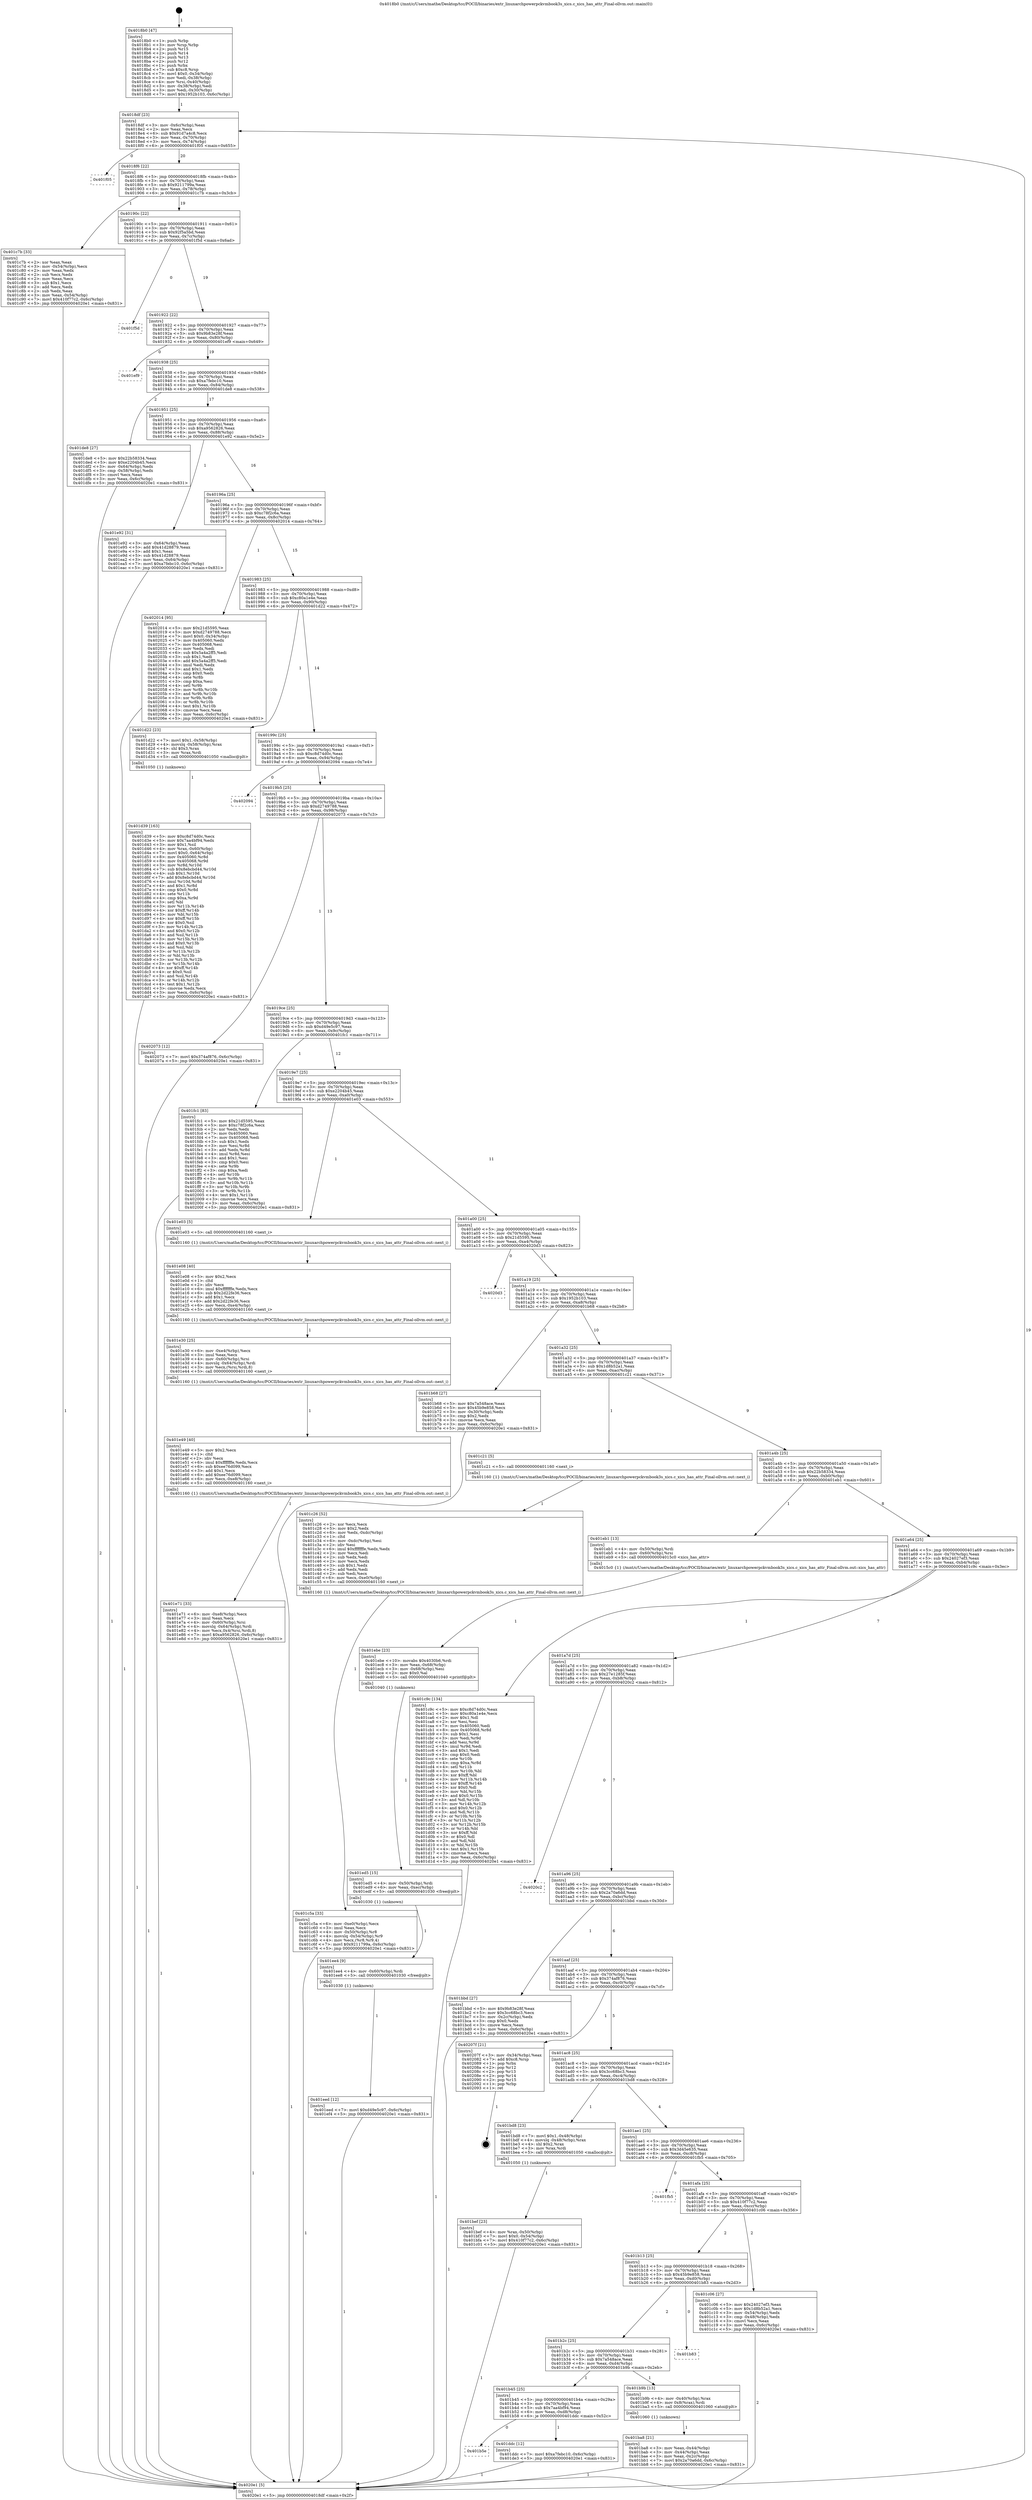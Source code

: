 digraph "0x4018b0" {
  label = "0x4018b0 (/mnt/c/Users/mathe/Desktop/tcc/POCII/binaries/extr_linuxarchpowerpckvmbook3s_xics.c_xics_has_attr_Final-ollvm.out::main(0))"
  labelloc = "t"
  node[shape=record]

  Entry [label="",width=0.3,height=0.3,shape=circle,fillcolor=black,style=filled]
  "0x4018df" [label="{
     0x4018df [23]\l
     | [instrs]\l
     &nbsp;&nbsp;0x4018df \<+3\>: mov -0x6c(%rbp),%eax\l
     &nbsp;&nbsp;0x4018e2 \<+2\>: mov %eax,%ecx\l
     &nbsp;&nbsp;0x4018e4 \<+6\>: sub $0x91d7a4c8,%ecx\l
     &nbsp;&nbsp;0x4018ea \<+3\>: mov %eax,-0x70(%rbp)\l
     &nbsp;&nbsp;0x4018ed \<+3\>: mov %ecx,-0x74(%rbp)\l
     &nbsp;&nbsp;0x4018f0 \<+6\>: je 0000000000401f05 \<main+0x655\>\l
  }"]
  "0x401f05" [label="{
     0x401f05\l
  }", style=dashed]
  "0x4018f6" [label="{
     0x4018f6 [22]\l
     | [instrs]\l
     &nbsp;&nbsp;0x4018f6 \<+5\>: jmp 00000000004018fb \<main+0x4b\>\l
     &nbsp;&nbsp;0x4018fb \<+3\>: mov -0x70(%rbp),%eax\l
     &nbsp;&nbsp;0x4018fe \<+5\>: sub $0x9211799a,%eax\l
     &nbsp;&nbsp;0x401903 \<+3\>: mov %eax,-0x78(%rbp)\l
     &nbsp;&nbsp;0x401906 \<+6\>: je 0000000000401c7b \<main+0x3cb\>\l
  }"]
  Exit [label="",width=0.3,height=0.3,shape=circle,fillcolor=black,style=filled,peripheries=2]
  "0x401c7b" [label="{
     0x401c7b [33]\l
     | [instrs]\l
     &nbsp;&nbsp;0x401c7b \<+2\>: xor %eax,%eax\l
     &nbsp;&nbsp;0x401c7d \<+3\>: mov -0x54(%rbp),%ecx\l
     &nbsp;&nbsp;0x401c80 \<+2\>: mov %eax,%edx\l
     &nbsp;&nbsp;0x401c82 \<+2\>: sub %ecx,%edx\l
     &nbsp;&nbsp;0x401c84 \<+2\>: mov %eax,%ecx\l
     &nbsp;&nbsp;0x401c86 \<+3\>: sub $0x1,%ecx\l
     &nbsp;&nbsp;0x401c89 \<+2\>: add %ecx,%edx\l
     &nbsp;&nbsp;0x401c8b \<+2\>: sub %edx,%eax\l
     &nbsp;&nbsp;0x401c8d \<+3\>: mov %eax,-0x54(%rbp)\l
     &nbsp;&nbsp;0x401c90 \<+7\>: movl $0x410f77c2,-0x6c(%rbp)\l
     &nbsp;&nbsp;0x401c97 \<+5\>: jmp 00000000004020e1 \<main+0x831\>\l
  }"]
  "0x40190c" [label="{
     0x40190c [22]\l
     | [instrs]\l
     &nbsp;&nbsp;0x40190c \<+5\>: jmp 0000000000401911 \<main+0x61\>\l
     &nbsp;&nbsp;0x401911 \<+3\>: mov -0x70(%rbp),%eax\l
     &nbsp;&nbsp;0x401914 \<+5\>: sub $0x92f5a5bd,%eax\l
     &nbsp;&nbsp;0x401919 \<+3\>: mov %eax,-0x7c(%rbp)\l
     &nbsp;&nbsp;0x40191c \<+6\>: je 0000000000401f5d \<main+0x6ad\>\l
  }"]
  "0x401eed" [label="{
     0x401eed [12]\l
     | [instrs]\l
     &nbsp;&nbsp;0x401eed \<+7\>: movl $0xd49e5c97,-0x6c(%rbp)\l
     &nbsp;&nbsp;0x401ef4 \<+5\>: jmp 00000000004020e1 \<main+0x831\>\l
  }"]
  "0x401f5d" [label="{
     0x401f5d\l
  }", style=dashed]
  "0x401922" [label="{
     0x401922 [22]\l
     | [instrs]\l
     &nbsp;&nbsp;0x401922 \<+5\>: jmp 0000000000401927 \<main+0x77\>\l
     &nbsp;&nbsp;0x401927 \<+3\>: mov -0x70(%rbp),%eax\l
     &nbsp;&nbsp;0x40192a \<+5\>: sub $0x9b83e28f,%eax\l
     &nbsp;&nbsp;0x40192f \<+3\>: mov %eax,-0x80(%rbp)\l
     &nbsp;&nbsp;0x401932 \<+6\>: je 0000000000401ef9 \<main+0x649\>\l
  }"]
  "0x401ee4" [label="{
     0x401ee4 [9]\l
     | [instrs]\l
     &nbsp;&nbsp;0x401ee4 \<+4\>: mov -0x60(%rbp),%rdi\l
     &nbsp;&nbsp;0x401ee8 \<+5\>: call 0000000000401030 \<free@plt\>\l
     | [calls]\l
     &nbsp;&nbsp;0x401030 \{1\} (unknown)\l
  }"]
  "0x401ef9" [label="{
     0x401ef9\l
  }", style=dashed]
  "0x401938" [label="{
     0x401938 [25]\l
     | [instrs]\l
     &nbsp;&nbsp;0x401938 \<+5\>: jmp 000000000040193d \<main+0x8d\>\l
     &nbsp;&nbsp;0x40193d \<+3\>: mov -0x70(%rbp),%eax\l
     &nbsp;&nbsp;0x401940 \<+5\>: sub $0xa7febc10,%eax\l
     &nbsp;&nbsp;0x401945 \<+6\>: mov %eax,-0x84(%rbp)\l
     &nbsp;&nbsp;0x40194b \<+6\>: je 0000000000401de8 \<main+0x538\>\l
  }"]
  "0x401ed5" [label="{
     0x401ed5 [15]\l
     | [instrs]\l
     &nbsp;&nbsp;0x401ed5 \<+4\>: mov -0x50(%rbp),%rdi\l
     &nbsp;&nbsp;0x401ed9 \<+6\>: mov %eax,-0xec(%rbp)\l
     &nbsp;&nbsp;0x401edf \<+5\>: call 0000000000401030 \<free@plt\>\l
     | [calls]\l
     &nbsp;&nbsp;0x401030 \{1\} (unknown)\l
  }"]
  "0x401de8" [label="{
     0x401de8 [27]\l
     | [instrs]\l
     &nbsp;&nbsp;0x401de8 \<+5\>: mov $0x22b58334,%eax\l
     &nbsp;&nbsp;0x401ded \<+5\>: mov $0xe2204b45,%ecx\l
     &nbsp;&nbsp;0x401df2 \<+3\>: mov -0x64(%rbp),%edx\l
     &nbsp;&nbsp;0x401df5 \<+3\>: cmp -0x58(%rbp),%edx\l
     &nbsp;&nbsp;0x401df8 \<+3\>: cmovl %ecx,%eax\l
     &nbsp;&nbsp;0x401dfb \<+3\>: mov %eax,-0x6c(%rbp)\l
     &nbsp;&nbsp;0x401dfe \<+5\>: jmp 00000000004020e1 \<main+0x831\>\l
  }"]
  "0x401951" [label="{
     0x401951 [25]\l
     | [instrs]\l
     &nbsp;&nbsp;0x401951 \<+5\>: jmp 0000000000401956 \<main+0xa6\>\l
     &nbsp;&nbsp;0x401956 \<+3\>: mov -0x70(%rbp),%eax\l
     &nbsp;&nbsp;0x401959 \<+5\>: sub $0xa9562826,%eax\l
     &nbsp;&nbsp;0x40195e \<+6\>: mov %eax,-0x88(%rbp)\l
     &nbsp;&nbsp;0x401964 \<+6\>: je 0000000000401e92 \<main+0x5e2\>\l
  }"]
  "0x401ebe" [label="{
     0x401ebe [23]\l
     | [instrs]\l
     &nbsp;&nbsp;0x401ebe \<+10\>: movabs $0x4030b6,%rdi\l
     &nbsp;&nbsp;0x401ec8 \<+3\>: mov %eax,-0x68(%rbp)\l
     &nbsp;&nbsp;0x401ecb \<+3\>: mov -0x68(%rbp),%esi\l
     &nbsp;&nbsp;0x401ece \<+2\>: mov $0x0,%al\l
     &nbsp;&nbsp;0x401ed0 \<+5\>: call 0000000000401040 \<printf@plt\>\l
     | [calls]\l
     &nbsp;&nbsp;0x401040 \{1\} (unknown)\l
  }"]
  "0x401e92" [label="{
     0x401e92 [31]\l
     | [instrs]\l
     &nbsp;&nbsp;0x401e92 \<+3\>: mov -0x64(%rbp),%eax\l
     &nbsp;&nbsp;0x401e95 \<+5\>: add $0x41d28879,%eax\l
     &nbsp;&nbsp;0x401e9a \<+3\>: add $0x1,%eax\l
     &nbsp;&nbsp;0x401e9d \<+5\>: sub $0x41d28879,%eax\l
     &nbsp;&nbsp;0x401ea2 \<+3\>: mov %eax,-0x64(%rbp)\l
     &nbsp;&nbsp;0x401ea5 \<+7\>: movl $0xa7febc10,-0x6c(%rbp)\l
     &nbsp;&nbsp;0x401eac \<+5\>: jmp 00000000004020e1 \<main+0x831\>\l
  }"]
  "0x40196a" [label="{
     0x40196a [25]\l
     | [instrs]\l
     &nbsp;&nbsp;0x40196a \<+5\>: jmp 000000000040196f \<main+0xbf\>\l
     &nbsp;&nbsp;0x40196f \<+3\>: mov -0x70(%rbp),%eax\l
     &nbsp;&nbsp;0x401972 \<+5\>: sub $0xc78f2c6a,%eax\l
     &nbsp;&nbsp;0x401977 \<+6\>: mov %eax,-0x8c(%rbp)\l
     &nbsp;&nbsp;0x40197d \<+6\>: je 0000000000402014 \<main+0x764\>\l
  }"]
  "0x401e71" [label="{
     0x401e71 [33]\l
     | [instrs]\l
     &nbsp;&nbsp;0x401e71 \<+6\>: mov -0xe8(%rbp),%ecx\l
     &nbsp;&nbsp;0x401e77 \<+3\>: imul %eax,%ecx\l
     &nbsp;&nbsp;0x401e7a \<+4\>: mov -0x60(%rbp),%rsi\l
     &nbsp;&nbsp;0x401e7e \<+4\>: movslq -0x64(%rbp),%rdi\l
     &nbsp;&nbsp;0x401e82 \<+4\>: mov %ecx,0x4(%rsi,%rdi,8)\l
     &nbsp;&nbsp;0x401e86 \<+7\>: movl $0xa9562826,-0x6c(%rbp)\l
     &nbsp;&nbsp;0x401e8d \<+5\>: jmp 00000000004020e1 \<main+0x831\>\l
  }"]
  "0x402014" [label="{
     0x402014 [95]\l
     | [instrs]\l
     &nbsp;&nbsp;0x402014 \<+5\>: mov $0x21d5595,%eax\l
     &nbsp;&nbsp;0x402019 \<+5\>: mov $0xd2749788,%ecx\l
     &nbsp;&nbsp;0x40201e \<+7\>: movl $0x0,-0x34(%rbp)\l
     &nbsp;&nbsp;0x402025 \<+7\>: mov 0x405060,%edx\l
     &nbsp;&nbsp;0x40202c \<+7\>: mov 0x405068,%esi\l
     &nbsp;&nbsp;0x402033 \<+2\>: mov %edx,%edi\l
     &nbsp;&nbsp;0x402035 \<+6\>: sub $0x5a4a2ff5,%edi\l
     &nbsp;&nbsp;0x40203b \<+3\>: sub $0x1,%edi\l
     &nbsp;&nbsp;0x40203e \<+6\>: add $0x5a4a2ff5,%edi\l
     &nbsp;&nbsp;0x402044 \<+3\>: imul %edi,%edx\l
     &nbsp;&nbsp;0x402047 \<+3\>: and $0x1,%edx\l
     &nbsp;&nbsp;0x40204a \<+3\>: cmp $0x0,%edx\l
     &nbsp;&nbsp;0x40204d \<+4\>: sete %r8b\l
     &nbsp;&nbsp;0x402051 \<+3\>: cmp $0xa,%esi\l
     &nbsp;&nbsp;0x402054 \<+4\>: setl %r9b\l
     &nbsp;&nbsp;0x402058 \<+3\>: mov %r8b,%r10b\l
     &nbsp;&nbsp;0x40205b \<+3\>: and %r9b,%r10b\l
     &nbsp;&nbsp;0x40205e \<+3\>: xor %r9b,%r8b\l
     &nbsp;&nbsp;0x402061 \<+3\>: or %r8b,%r10b\l
     &nbsp;&nbsp;0x402064 \<+4\>: test $0x1,%r10b\l
     &nbsp;&nbsp;0x402068 \<+3\>: cmovne %ecx,%eax\l
     &nbsp;&nbsp;0x40206b \<+3\>: mov %eax,-0x6c(%rbp)\l
     &nbsp;&nbsp;0x40206e \<+5\>: jmp 00000000004020e1 \<main+0x831\>\l
  }"]
  "0x401983" [label="{
     0x401983 [25]\l
     | [instrs]\l
     &nbsp;&nbsp;0x401983 \<+5\>: jmp 0000000000401988 \<main+0xd8\>\l
     &nbsp;&nbsp;0x401988 \<+3\>: mov -0x70(%rbp),%eax\l
     &nbsp;&nbsp;0x40198b \<+5\>: sub $0xc80a1e4e,%eax\l
     &nbsp;&nbsp;0x401990 \<+6\>: mov %eax,-0x90(%rbp)\l
     &nbsp;&nbsp;0x401996 \<+6\>: je 0000000000401d22 \<main+0x472\>\l
  }"]
  "0x401e49" [label="{
     0x401e49 [40]\l
     | [instrs]\l
     &nbsp;&nbsp;0x401e49 \<+5\>: mov $0x2,%ecx\l
     &nbsp;&nbsp;0x401e4e \<+1\>: cltd\l
     &nbsp;&nbsp;0x401e4f \<+2\>: idiv %ecx\l
     &nbsp;&nbsp;0x401e51 \<+6\>: imul $0xfffffffe,%edx,%ecx\l
     &nbsp;&nbsp;0x401e57 \<+6\>: sub $0xee76d099,%ecx\l
     &nbsp;&nbsp;0x401e5d \<+3\>: add $0x1,%ecx\l
     &nbsp;&nbsp;0x401e60 \<+6\>: add $0xee76d099,%ecx\l
     &nbsp;&nbsp;0x401e66 \<+6\>: mov %ecx,-0xe8(%rbp)\l
     &nbsp;&nbsp;0x401e6c \<+5\>: call 0000000000401160 \<next_i\>\l
     | [calls]\l
     &nbsp;&nbsp;0x401160 \{1\} (/mnt/c/Users/mathe/Desktop/tcc/POCII/binaries/extr_linuxarchpowerpckvmbook3s_xics.c_xics_has_attr_Final-ollvm.out::next_i)\l
  }"]
  "0x401d22" [label="{
     0x401d22 [23]\l
     | [instrs]\l
     &nbsp;&nbsp;0x401d22 \<+7\>: movl $0x1,-0x58(%rbp)\l
     &nbsp;&nbsp;0x401d29 \<+4\>: movslq -0x58(%rbp),%rax\l
     &nbsp;&nbsp;0x401d2d \<+4\>: shl $0x3,%rax\l
     &nbsp;&nbsp;0x401d31 \<+3\>: mov %rax,%rdi\l
     &nbsp;&nbsp;0x401d34 \<+5\>: call 0000000000401050 \<malloc@plt\>\l
     | [calls]\l
     &nbsp;&nbsp;0x401050 \{1\} (unknown)\l
  }"]
  "0x40199c" [label="{
     0x40199c [25]\l
     | [instrs]\l
     &nbsp;&nbsp;0x40199c \<+5\>: jmp 00000000004019a1 \<main+0xf1\>\l
     &nbsp;&nbsp;0x4019a1 \<+3\>: mov -0x70(%rbp),%eax\l
     &nbsp;&nbsp;0x4019a4 \<+5\>: sub $0xc8d74d0c,%eax\l
     &nbsp;&nbsp;0x4019a9 \<+6\>: mov %eax,-0x94(%rbp)\l
     &nbsp;&nbsp;0x4019af \<+6\>: je 0000000000402094 \<main+0x7e4\>\l
  }"]
  "0x401e30" [label="{
     0x401e30 [25]\l
     | [instrs]\l
     &nbsp;&nbsp;0x401e30 \<+6\>: mov -0xe4(%rbp),%ecx\l
     &nbsp;&nbsp;0x401e36 \<+3\>: imul %eax,%ecx\l
     &nbsp;&nbsp;0x401e39 \<+4\>: mov -0x60(%rbp),%rsi\l
     &nbsp;&nbsp;0x401e3d \<+4\>: movslq -0x64(%rbp),%rdi\l
     &nbsp;&nbsp;0x401e41 \<+3\>: mov %ecx,(%rsi,%rdi,8)\l
     &nbsp;&nbsp;0x401e44 \<+5\>: call 0000000000401160 \<next_i\>\l
     | [calls]\l
     &nbsp;&nbsp;0x401160 \{1\} (/mnt/c/Users/mathe/Desktop/tcc/POCII/binaries/extr_linuxarchpowerpckvmbook3s_xics.c_xics_has_attr_Final-ollvm.out::next_i)\l
  }"]
  "0x402094" [label="{
     0x402094\l
  }", style=dashed]
  "0x4019b5" [label="{
     0x4019b5 [25]\l
     | [instrs]\l
     &nbsp;&nbsp;0x4019b5 \<+5\>: jmp 00000000004019ba \<main+0x10a\>\l
     &nbsp;&nbsp;0x4019ba \<+3\>: mov -0x70(%rbp),%eax\l
     &nbsp;&nbsp;0x4019bd \<+5\>: sub $0xd2749788,%eax\l
     &nbsp;&nbsp;0x4019c2 \<+6\>: mov %eax,-0x98(%rbp)\l
     &nbsp;&nbsp;0x4019c8 \<+6\>: je 0000000000402073 \<main+0x7c3\>\l
  }"]
  "0x401e08" [label="{
     0x401e08 [40]\l
     | [instrs]\l
     &nbsp;&nbsp;0x401e08 \<+5\>: mov $0x2,%ecx\l
     &nbsp;&nbsp;0x401e0d \<+1\>: cltd\l
     &nbsp;&nbsp;0x401e0e \<+2\>: idiv %ecx\l
     &nbsp;&nbsp;0x401e10 \<+6\>: imul $0xfffffffe,%edx,%ecx\l
     &nbsp;&nbsp;0x401e16 \<+6\>: sub $0x2d22fe36,%ecx\l
     &nbsp;&nbsp;0x401e1c \<+3\>: add $0x1,%ecx\l
     &nbsp;&nbsp;0x401e1f \<+6\>: add $0x2d22fe36,%ecx\l
     &nbsp;&nbsp;0x401e25 \<+6\>: mov %ecx,-0xe4(%rbp)\l
     &nbsp;&nbsp;0x401e2b \<+5\>: call 0000000000401160 \<next_i\>\l
     | [calls]\l
     &nbsp;&nbsp;0x401160 \{1\} (/mnt/c/Users/mathe/Desktop/tcc/POCII/binaries/extr_linuxarchpowerpckvmbook3s_xics.c_xics_has_attr_Final-ollvm.out::next_i)\l
  }"]
  "0x402073" [label="{
     0x402073 [12]\l
     | [instrs]\l
     &nbsp;&nbsp;0x402073 \<+7\>: movl $0x374af876,-0x6c(%rbp)\l
     &nbsp;&nbsp;0x40207a \<+5\>: jmp 00000000004020e1 \<main+0x831\>\l
  }"]
  "0x4019ce" [label="{
     0x4019ce [25]\l
     | [instrs]\l
     &nbsp;&nbsp;0x4019ce \<+5\>: jmp 00000000004019d3 \<main+0x123\>\l
     &nbsp;&nbsp;0x4019d3 \<+3\>: mov -0x70(%rbp),%eax\l
     &nbsp;&nbsp;0x4019d6 \<+5\>: sub $0xd49e5c97,%eax\l
     &nbsp;&nbsp;0x4019db \<+6\>: mov %eax,-0x9c(%rbp)\l
     &nbsp;&nbsp;0x4019e1 \<+6\>: je 0000000000401fc1 \<main+0x711\>\l
  }"]
  "0x401b5e" [label="{
     0x401b5e\l
  }", style=dashed]
  "0x401fc1" [label="{
     0x401fc1 [83]\l
     | [instrs]\l
     &nbsp;&nbsp;0x401fc1 \<+5\>: mov $0x21d5595,%eax\l
     &nbsp;&nbsp;0x401fc6 \<+5\>: mov $0xc78f2c6a,%ecx\l
     &nbsp;&nbsp;0x401fcb \<+2\>: xor %edx,%edx\l
     &nbsp;&nbsp;0x401fcd \<+7\>: mov 0x405060,%esi\l
     &nbsp;&nbsp;0x401fd4 \<+7\>: mov 0x405068,%edi\l
     &nbsp;&nbsp;0x401fdb \<+3\>: sub $0x1,%edx\l
     &nbsp;&nbsp;0x401fde \<+3\>: mov %esi,%r8d\l
     &nbsp;&nbsp;0x401fe1 \<+3\>: add %edx,%r8d\l
     &nbsp;&nbsp;0x401fe4 \<+4\>: imul %r8d,%esi\l
     &nbsp;&nbsp;0x401fe8 \<+3\>: and $0x1,%esi\l
     &nbsp;&nbsp;0x401feb \<+3\>: cmp $0x0,%esi\l
     &nbsp;&nbsp;0x401fee \<+4\>: sete %r9b\l
     &nbsp;&nbsp;0x401ff2 \<+3\>: cmp $0xa,%edi\l
     &nbsp;&nbsp;0x401ff5 \<+4\>: setl %r10b\l
     &nbsp;&nbsp;0x401ff9 \<+3\>: mov %r9b,%r11b\l
     &nbsp;&nbsp;0x401ffc \<+3\>: and %r10b,%r11b\l
     &nbsp;&nbsp;0x401fff \<+3\>: xor %r10b,%r9b\l
     &nbsp;&nbsp;0x402002 \<+3\>: or %r9b,%r11b\l
     &nbsp;&nbsp;0x402005 \<+4\>: test $0x1,%r11b\l
     &nbsp;&nbsp;0x402009 \<+3\>: cmovne %ecx,%eax\l
     &nbsp;&nbsp;0x40200c \<+3\>: mov %eax,-0x6c(%rbp)\l
     &nbsp;&nbsp;0x40200f \<+5\>: jmp 00000000004020e1 \<main+0x831\>\l
  }"]
  "0x4019e7" [label="{
     0x4019e7 [25]\l
     | [instrs]\l
     &nbsp;&nbsp;0x4019e7 \<+5\>: jmp 00000000004019ec \<main+0x13c\>\l
     &nbsp;&nbsp;0x4019ec \<+3\>: mov -0x70(%rbp),%eax\l
     &nbsp;&nbsp;0x4019ef \<+5\>: sub $0xe2204b45,%eax\l
     &nbsp;&nbsp;0x4019f4 \<+6\>: mov %eax,-0xa0(%rbp)\l
     &nbsp;&nbsp;0x4019fa \<+6\>: je 0000000000401e03 \<main+0x553\>\l
  }"]
  "0x401ddc" [label="{
     0x401ddc [12]\l
     | [instrs]\l
     &nbsp;&nbsp;0x401ddc \<+7\>: movl $0xa7febc10,-0x6c(%rbp)\l
     &nbsp;&nbsp;0x401de3 \<+5\>: jmp 00000000004020e1 \<main+0x831\>\l
  }"]
  "0x401e03" [label="{
     0x401e03 [5]\l
     | [instrs]\l
     &nbsp;&nbsp;0x401e03 \<+5\>: call 0000000000401160 \<next_i\>\l
     | [calls]\l
     &nbsp;&nbsp;0x401160 \{1\} (/mnt/c/Users/mathe/Desktop/tcc/POCII/binaries/extr_linuxarchpowerpckvmbook3s_xics.c_xics_has_attr_Final-ollvm.out::next_i)\l
  }"]
  "0x401a00" [label="{
     0x401a00 [25]\l
     | [instrs]\l
     &nbsp;&nbsp;0x401a00 \<+5\>: jmp 0000000000401a05 \<main+0x155\>\l
     &nbsp;&nbsp;0x401a05 \<+3\>: mov -0x70(%rbp),%eax\l
     &nbsp;&nbsp;0x401a08 \<+5\>: sub $0x21d5595,%eax\l
     &nbsp;&nbsp;0x401a0d \<+6\>: mov %eax,-0xa4(%rbp)\l
     &nbsp;&nbsp;0x401a13 \<+6\>: je 00000000004020d3 \<main+0x823\>\l
  }"]
  "0x401d39" [label="{
     0x401d39 [163]\l
     | [instrs]\l
     &nbsp;&nbsp;0x401d39 \<+5\>: mov $0xc8d74d0c,%ecx\l
     &nbsp;&nbsp;0x401d3e \<+5\>: mov $0x7aa4bf94,%edx\l
     &nbsp;&nbsp;0x401d43 \<+3\>: mov $0x1,%sil\l
     &nbsp;&nbsp;0x401d46 \<+4\>: mov %rax,-0x60(%rbp)\l
     &nbsp;&nbsp;0x401d4a \<+7\>: movl $0x0,-0x64(%rbp)\l
     &nbsp;&nbsp;0x401d51 \<+8\>: mov 0x405060,%r8d\l
     &nbsp;&nbsp;0x401d59 \<+8\>: mov 0x405068,%r9d\l
     &nbsp;&nbsp;0x401d61 \<+3\>: mov %r8d,%r10d\l
     &nbsp;&nbsp;0x401d64 \<+7\>: sub $0x8ebcbd44,%r10d\l
     &nbsp;&nbsp;0x401d6b \<+4\>: sub $0x1,%r10d\l
     &nbsp;&nbsp;0x401d6f \<+7\>: add $0x8ebcbd44,%r10d\l
     &nbsp;&nbsp;0x401d76 \<+4\>: imul %r10d,%r8d\l
     &nbsp;&nbsp;0x401d7a \<+4\>: and $0x1,%r8d\l
     &nbsp;&nbsp;0x401d7e \<+4\>: cmp $0x0,%r8d\l
     &nbsp;&nbsp;0x401d82 \<+4\>: sete %r11b\l
     &nbsp;&nbsp;0x401d86 \<+4\>: cmp $0xa,%r9d\l
     &nbsp;&nbsp;0x401d8a \<+3\>: setl %bl\l
     &nbsp;&nbsp;0x401d8d \<+3\>: mov %r11b,%r14b\l
     &nbsp;&nbsp;0x401d90 \<+4\>: xor $0xff,%r14b\l
     &nbsp;&nbsp;0x401d94 \<+3\>: mov %bl,%r15b\l
     &nbsp;&nbsp;0x401d97 \<+4\>: xor $0xff,%r15b\l
     &nbsp;&nbsp;0x401d9b \<+4\>: xor $0x0,%sil\l
     &nbsp;&nbsp;0x401d9f \<+3\>: mov %r14b,%r12b\l
     &nbsp;&nbsp;0x401da2 \<+4\>: and $0x0,%r12b\l
     &nbsp;&nbsp;0x401da6 \<+3\>: and %sil,%r11b\l
     &nbsp;&nbsp;0x401da9 \<+3\>: mov %r15b,%r13b\l
     &nbsp;&nbsp;0x401dac \<+4\>: and $0x0,%r13b\l
     &nbsp;&nbsp;0x401db0 \<+3\>: and %sil,%bl\l
     &nbsp;&nbsp;0x401db3 \<+3\>: or %r11b,%r12b\l
     &nbsp;&nbsp;0x401db6 \<+3\>: or %bl,%r13b\l
     &nbsp;&nbsp;0x401db9 \<+3\>: xor %r13b,%r12b\l
     &nbsp;&nbsp;0x401dbc \<+3\>: or %r15b,%r14b\l
     &nbsp;&nbsp;0x401dbf \<+4\>: xor $0xff,%r14b\l
     &nbsp;&nbsp;0x401dc3 \<+4\>: or $0x0,%sil\l
     &nbsp;&nbsp;0x401dc7 \<+3\>: and %sil,%r14b\l
     &nbsp;&nbsp;0x401dca \<+3\>: or %r14b,%r12b\l
     &nbsp;&nbsp;0x401dcd \<+4\>: test $0x1,%r12b\l
     &nbsp;&nbsp;0x401dd1 \<+3\>: cmovne %edx,%ecx\l
     &nbsp;&nbsp;0x401dd4 \<+3\>: mov %ecx,-0x6c(%rbp)\l
     &nbsp;&nbsp;0x401dd7 \<+5\>: jmp 00000000004020e1 \<main+0x831\>\l
  }"]
  "0x4020d3" [label="{
     0x4020d3\l
  }", style=dashed]
  "0x401a19" [label="{
     0x401a19 [25]\l
     | [instrs]\l
     &nbsp;&nbsp;0x401a19 \<+5\>: jmp 0000000000401a1e \<main+0x16e\>\l
     &nbsp;&nbsp;0x401a1e \<+3\>: mov -0x70(%rbp),%eax\l
     &nbsp;&nbsp;0x401a21 \<+5\>: sub $0x1952b103,%eax\l
     &nbsp;&nbsp;0x401a26 \<+6\>: mov %eax,-0xa8(%rbp)\l
     &nbsp;&nbsp;0x401a2c \<+6\>: je 0000000000401b68 \<main+0x2b8\>\l
  }"]
  "0x401c5a" [label="{
     0x401c5a [33]\l
     | [instrs]\l
     &nbsp;&nbsp;0x401c5a \<+6\>: mov -0xe0(%rbp),%ecx\l
     &nbsp;&nbsp;0x401c60 \<+3\>: imul %eax,%ecx\l
     &nbsp;&nbsp;0x401c63 \<+4\>: mov -0x50(%rbp),%r8\l
     &nbsp;&nbsp;0x401c67 \<+4\>: movslq -0x54(%rbp),%r9\l
     &nbsp;&nbsp;0x401c6b \<+4\>: mov %ecx,(%r8,%r9,4)\l
     &nbsp;&nbsp;0x401c6f \<+7\>: movl $0x9211799a,-0x6c(%rbp)\l
     &nbsp;&nbsp;0x401c76 \<+5\>: jmp 00000000004020e1 \<main+0x831\>\l
  }"]
  "0x401b68" [label="{
     0x401b68 [27]\l
     | [instrs]\l
     &nbsp;&nbsp;0x401b68 \<+5\>: mov $0x7a548ace,%eax\l
     &nbsp;&nbsp;0x401b6d \<+5\>: mov $0x45b9e858,%ecx\l
     &nbsp;&nbsp;0x401b72 \<+3\>: mov -0x30(%rbp),%edx\l
     &nbsp;&nbsp;0x401b75 \<+3\>: cmp $0x2,%edx\l
     &nbsp;&nbsp;0x401b78 \<+3\>: cmovne %ecx,%eax\l
     &nbsp;&nbsp;0x401b7b \<+3\>: mov %eax,-0x6c(%rbp)\l
     &nbsp;&nbsp;0x401b7e \<+5\>: jmp 00000000004020e1 \<main+0x831\>\l
  }"]
  "0x401a32" [label="{
     0x401a32 [25]\l
     | [instrs]\l
     &nbsp;&nbsp;0x401a32 \<+5\>: jmp 0000000000401a37 \<main+0x187\>\l
     &nbsp;&nbsp;0x401a37 \<+3\>: mov -0x70(%rbp),%eax\l
     &nbsp;&nbsp;0x401a3a \<+5\>: sub $0x1d8b52a1,%eax\l
     &nbsp;&nbsp;0x401a3f \<+6\>: mov %eax,-0xac(%rbp)\l
     &nbsp;&nbsp;0x401a45 \<+6\>: je 0000000000401c21 \<main+0x371\>\l
  }"]
  "0x4020e1" [label="{
     0x4020e1 [5]\l
     | [instrs]\l
     &nbsp;&nbsp;0x4020e1 \<+5\>: jmp 00000000004018df \<main+0x2f\>\l
  }"]
  "0x4018b0" [label="{
     0x4018b0 [47]\l
     | [instrs]\l
     &nbsp;&nbsp;0x4018b0 \<+1\>: push %rbp\l
     &nbsp;&nbsp;0x4018b1 \<+3\>: mov %rsp,%rbp\l
     &nbsp;&nbsp;0x4018b4 \<+2\>: push %r15\l
     &nbsp;&nbsp;0x4018b6 \<+2\>: push %r14\l
     &nbsp;&nbsp;0x4018b8 \<+2\>: push %r13\l
     &nbsp;&nbsp;0x4018ba \<+2\>: push %r12\l
     &nbsp;&nbsp;0x4018bc \<+1\>: push %rbx\l
     &nbsp;&nbsp;0x4018bd \<+7\>: sub $0xc8,%rsp\l
     &nbsp;&nbsp;0x4018c4 \<+7\>: movl $0x0,-0x34(%rbp)\l
     &nbsp;&nbsp;0x4018cb \<+3\>: mov %edi,-0x38(%rbp)\l
     &nbsp;&nbsp;0x4018ce \<+4\>: mov %rsi,-0x40(%rbp)\l
     &nbsp;&nbsp;0x4018d2 \<+3\>: mov -0x38(%rbp),%edi\l
     &nbsp;&nbsp;0x4018d5 \<+3\>: mov %edi,-0x30(%rbp)\l
     &nbsp;&nbsp;0x4018d8 \<+7\>: movl $0x1952b103,-0x6c(%rbp)\l
  }"]
  "0x401c26" [label="{
     0x401c26 [52]\l
     | [instrs]\l
     &nbsp;&nbsp;0x401c26 \<+2\>: xor %ecx,%ecx\l
     &nbsp;&nbsp;0x401c28 \<+5\>: mov $0x2,%edx\l
     &nbsp;&nbsp;0x401c2d \<+6\>: mov %edx,-0xdc(%rbp)\l
     &nbsp;&nbsp;0x401c33 \<+1\>: cltd\l
     &nbsp;&nbsp;0x401c34 \<+6\>: mov -0xdc(%rbp),%esi\l
     &nbsp;&nbsp;0x401c3a \<+2\>: idiv %esi\l
     &nbsp;&nbsp;0x401c3c \<+6\>: imul $0xfffffffe,%edx,%edx\l
     &nbsp;&nbsp;0x401c42 \<+2\>: mov %ecx,%edi\l
     &nbsp;&nbsp;0x401c44 \<+2\>: sub %edx,%edi\l
     &nbsp;&nbsp;0x401c46 \<+2\>: mov %ecx,%edx\l
     &nbsp;&nbsp;0x401c48 \<+3\>: sub $0x1,%edx\l
     &nbsp;&nbsp;0x401c4b \<+2\>: add %edx,%edi\l
     &nbsp;&nbsp;0x401c4d \<+2\>: sub %edi,%ecx\l
     &nbsp;&nbsp;0x401c4f \<+6\>: mov %ecx,-0xe0(%rbp)\l
     &nbsp;&nbsp;0x401c55 \<+5\>: call 0000000000401160 \<next_i\>\l
     | [calls]\l
     &nbsp;&nbsp;0x401160 \{1\} (/mnt/c/Users/mathe/Desktop/tcc/POCII/binaries/extr_linuxarchpowerpckvmbook3s_xics.c_xics_has_attr_Final-ollvm.out::next_i)\l
  }"]
  "0x401c21" [label="{
     0x401c21 [5]\l
     | [instrs]\l
     &nbsp;&nbsp;0x401c21 \<+5\>: call 0000000000401160 \<next_i\>\l
     | [calls]\l
     &nbsp;&nbsp;0x401160 \{1\} (/mnt/c/Users/mathe/Desktop/tcc/POCII/binaries/extr_linuxarchpowerpckvmbook3s_xics.c_xics_has_attr_Final-ollvm.out::next_i)\l
  }"]
  "0x401a4b" [label="{
     0x401a4b [25]\l
     | [instrs]\l
     &nbsp;&nbsp;0x401a4b \<+5\>: jmp 0000000000401a50 \<main+0x1a0\>\l
     &nbsp;&nbsp;0x401a50 \<+3\>: mov -0x70(%rbp),%eax\l
     &nbsp;&nbsp;0x401a53 \<+5\>: sub $0x22b58334,%eax\l
     &nbsp;&nbsp;0x401a58 \<+6\>: mov %eax,-0xb0(%rbp)\l
     &nbsp;&nbsp;0x401a5e \<+6\>: je 0000000000401eb1 \<main+0x601\>\l
  }"]
  "0x401bef" [label="{
     0x401bef [23]\l
     | [instrs]\l
     &nbsp;&nbsp;0x401bef \<+4\>: mov %rax,-0x50(%rbp)\l
     &nbsp;&nbsp;0x401bf3 \<+7\>: movl $0x0,-0x54(%rbp)\l
     &nbsp;&nbsp;0x401bfa \<+7\>: movl $0x410f77c2,-0x6c(%rbp)\l
     &nbsp;&nbsp;0x401c01 \<+5\>: jmp 00000000004020e1 \<main+0x831\>\l
  }"]
  "0x401eb1" [label="{
     0x401eb1 [13]\l
     | [instrs]\l
     &nbsp;&nbsp;0x401eb1 \<+4\>: mov -0x50(%rbp),%rdi\l
     &nbsp;&nbsp;0x401eb5 \<+4\>: mov -0x60(%rbp),%rsi\l
     &nbsp;&nbsp;0x401eb9 \<+5\>: call 00000000004015c0 \<xics_has_attr\>\l
     | [calls]\l
     &nbsp;&nbsp;0x4015c0 \{1\} (/mnt/c/Users/mathe/Desktop/tcc/POCII/binaries/extr_linuxarchpowerpckvmbook3s_xics.c_xics_has_attr_Final-ollvm.out::xics_has_attr)\l
  }"]
  "0x401a64" [label="{
     0x401a64 [25]\l
     | [instrs]\l
     &nbsp;&nbsp;0x401a64 \<+5\>: jmp 0000000000401a69 \<main+0x1b9\>\l
     &nbsp;&nbsp;0x401a69 \<+3\>: mov -0x70(%rbp),%eax\l
     &nbsp;&nbsp;0x401a6c \<+5\>: sub $0x24027ef3,%eax\l
     &nbsp;&nbsp;0x401a71 \<+6\>: mov %eax,-0xb4(%rbp)\l
     &nbsp;&nbsp;0x401a77 \<+6\>: je 0000000000401c9c \<main+0x3ec\>\l
  }"]
  "0x401ba8" [label="{
     0x401ba8 [21]\l
     | [instrs]\l
     &nbsp;&nbsp;0x401ba8 \<+3\>: mov %eax,-0x44(%rbp)\l
     &nbsp;&nbsp;0x401bab \<+3\>: mov -0x44(%rbp),%eax\l
     &nbsp;&nbsp;0x401bae \<+3\>: mov %eax,-0x2c(%rbp)\l
     &nbsp;&nbsp;0x401bb1 \<+7\>: movl $0x2a70a6dd,-0x6c(%rbp)\l
     &nbsp;&nbsp;0x401bb8 \<+5\>: jmp 00000000004020e1 \<main+0x831\>\l
  }"]
  "0x401c9c" [label="{
     0x401c9c [134]\l
     | [instrs]\l
     &nbsp;&nbsp;0x401c9c \<+5\>: mov $0xc8d74d0c,%eax\l
     &nbsp;&nbsp;0x401ca1 \<+5\>: mov $0xc80a1e4e,%ecx\l
     &nbsp;&nbsp;0x401ca6 \<+2\>: mov $0x1,%dl\l
     &nbsp;&nbsp;0x401ca8 \<+2\>: xor %esi,%esi\l
     &nbsp;&nbsp;0x401caa \<+7\>: mov 0x405060,%edi\l
     &nbsp;&nbsp;0x401cb1 \<+8\>: mov 0x405068,%r8d\l
     &nbsp;&nbsp;0x401cb9 \<+3\>: sub $0x1,%esi\l
     &nbsp;&nbsp;0x401cbc \<+3\>: mov %edi,%r9d\l
     &nbsp;&nbsp;0x401cbf \<+3\>: add %esi,%r9d\l
     &nbsp;&nbsp;0x401cc2 \<+4\>: imul %r9d,%edi\l
     &nbsp;&nbsp;0x401cc6 \<+3\>: and $0x1,%edi\l
     &nbsp;&nbsp;0x401cc9 \<+3\>: cmp $0x0,%edi\l
     &nbsp;&nbsp;0x401ccc \<+4\>: sete %r10b\l
     &nbsp;&nbsp;0x401cd0 \<+4\>: cmp $0xa,%r8d\l
     &nbsp;&nbsp;0x401cd4 \<+4\>: setl %r11b\l
     &nbsp;&nbsp;0x401cd8 \<+3\>: mov %r10b,%bl\l
     &nbsp;&nbsp;0x401cdb \<+3\>: xor $0xff,%bl\l
     &nbsp;&nbsp;0x401cde \<+3\>: mov %r11b,%r14b\l
     &nbsp;&nbsp;0x401ce1 \<+4\>: xor $0xff,%r14b\l
     &nbsp;&nbsp;0x401ce5 \<+3\>: xor $0x0,%dl\l
     &nbsp;&nbsp;0x401ce8 \<+3\>: mov %bl,%r15b\l
     &nbsp;&nbsp;0x401ceb \<+4\>: and $0x0,%r15b\l
     &nbsp;&nbsp;0x401cef \<+3\>: and %dl,%r10b\l
     &nbsp;&nbsp;0x401cf2 \<+3\>: mov %r14b,%r12b\l
     &nbsp;&nbsp;0x401cf5 \<+4\>: and $0x0,%r12b\l
     &nbsp;&nbsp;0x401cf9 \<+3\>: and %dl,%r11b\l
     &nbsp;&nbsp;0x401cfc \<+3\>: or %r10b,%r15b\l
     &nbsp;&nbsp;0x401cff \<+3\>: or %r11b,%r12b\l
     &nbsp;&nbsp;0x401d02 \<+3\>: xor %r12b,%r15b\l
     &nbsp;&nbsp;0x401d05 \<+3\>: or %r14b,%bl\l
     &nbsp;&nbsp;0x401d08 \<+3\>: xor $0xff,%bl\l
     &nbsp;&nbsp;0x401d0b \<+3\>: or $0x0,%dl\l
     &nbsp;&nbsp;0x401d0e \<+2\>: and %dl,%bl\l
     &nbsp;&nbsp;0x401d10 \<+3\>: or %bl,%r15b\l
     &nbsp;&nbsp;0x401d13 \<+4\>: test $0x1,%r15b\l
     &nbsp;&nbsp;0x401d17 \<+3\>: cmovne %ecx,%eax\l
     &nbsp;&nbsp;0x401d1a \<+3\>: mov %eax,-0x6c(%rbp)\l
     &nbsp;&nbsp;0x401d1d \<+5\>: jmp 00000000004020e1 \<main+0x831\>\l
  }"]
  "0x401a7d" [label="{
     0x401a7d [25]\l
     | [instrs]\l
     &nbsp;&nbsp;0x401a7d \<+5\>: jmp 0000000000401a82 \<main+0x1d2\>\l
     &nbsp;&nbsp;0x401a82 \<+3\>: mov -0x70(%rbp),%eax\l
     &nbsp;&nbsp;0x401a85 \<+5\>: sub $0x27e1285f,%eax\l
     &nbsp;&nbsp;0x401a8a \<+6\>: mov %eax,-0xb8(%rbp)\l
     &nbsp;&nbsp;0x401a90 \<+6\>: je 00000000004020c2 \<main+0x812\>\l
  }"]
  "0x401b45" [label="{
     0x401b45 [25]\l
     | [instrs]\l
     &nbsp;&nbsp;0x401b45 \<+5\>: jmp 0000000000401b4a \<main+0x29a\>\l
     &nbsp;&nbsp;0x401b4a \<+3\>: mov -0x70(%rbp),%eax\l
     &nbsp;&nbsp;0x401b4d \<+5\>: sub $0x7aa4bf94,%eax\l
     &nbsp;&nbsp;0x401b52 \<+6\>: mov %eax,-0xd8(%rbp)\l
     &nbsp;&nbsp;0x401b58 \<+6\>: je 0000000000401ddc \<main+0x52c\>\l
  }"]
  "0x4020c2" [label="{
     0x4020c2\l
  }", style=dashed]
  "0x401a96" [label="{
     0x401a96 [25]\l
     | [instrs]\l
     &nbsp;&nbsp;0x401a96 \<+5\>: jmp 0000000000401a9b \<main+0x1eb\>\l
     &nbsp;&nbsp;0x401a9b \<+3\>: mov -0x70(%rbp),%eax\l
     &nbsp;&nbsp;0x401a9e \<+5\>: sub $0x2a70a6dd,%eax\l
     &nbsp;&nbsp;0x401aa3 \<+6\>: mov %eax,-0xbc(%rbp)\l
     &nbsp;&nbsp;0x401aa9 \<+6\>: je 0000000000401bbd \<main+0x30d\>\l
  }"]
  "0x401b9b" [label="{
     0x401b9b [13]\l
     | [instrs]\l
     &nbsp;&nbsp;0x401b9b \<+4\>: mov -0x40(%rbp),%rax\l
     &nbsp;&nbsp;0x401b9f \<+4\>: mov 0x8(%rax),%rdi\l
     &nbsp;&nbsp;0x401ba3 \<+5\>: call 0000000000401060 \<atoi@plt\>\l
     | [calls]\l
     &nbsp;&nbsp;0x401060 \{1\} (unknown)\l
  }"]
  "0x401bbd" [label="{
     0x401bbd [27]\l
     | [instrs]\l
     &nbsp;&nbsp;0x401bbd \<+5\>: mov $0x9b83e28f,%eax\l
     &nbsp;&nbsp;0x401bc2 \<+5\>: mov $0x3cc68bc3,%ecx\l
     &nbsp;&nbsp;0x401bc7 \<+3\>: mov -0x2c(%rbp),%edx\l
     &nbsp;&nbsp;0x401bca \<+3\>: cmp $0x0,%edx\l
     &nbsp;&nbsp;0x401bcd \<+3\>: cmove %ecx,%eax\l
     &nbsp;&nbsp;0x401bd0 \<+3\>: mov %eax,-0x6c(%rbp)\l
     &nbsp;&nbsp;0x401bd3 \<+5\>: jmp 00000000004020e1 \<main+0x831\>\l
  }"]
  "0x401aaf" [label="{
     0x401aaf [25]\l
     | [instrs]\l
     &nbsp;&nbsp;0x401aaf \<+5\>: jmp 0000000000401ab4 \<main+0x204\>\l
     &nbsp;&nbsp;0x401ab4 \<+3\>: mov -0x70(%rbp),%eax\l
     &nbsp;&nbsp;0x401ab7 \<+5\>: sub $0x374af876,%eax\l
     &nbsp;&nbsp;0x401abc \<+6\>: mov %eax,-0xc0(%rbp)\l
     &nbsp;&nbsp;0x401ac2 \<+6\>: je 000000000040207f \<main+0x7cf\>\l
  }"]
  "0x401b2c" [label="{
     0x401b2c [25]\l
     | [instrs]\l
     &nbsp;&nbsp;0x401b2c \<+5\>: jmp 0000000000401b31 \<main+0x281\>\l
     &nbsp;&nbsp;0x401b31 \<+3\>: mov -0x70(%rbp),%eax\l
     &nbsp;&nbsp;0x401b34 \<+5\>: sub $0x7a548ace,%eax\l
     &nbsp;&nbsp;0x401b39 \<+6\>: mov %eax,-0xd4(%rbp)\l
     &nbsp;&nbsp;0x401b3f \<+6\>: je 0000000000401b9b \<main+0x2eb\>\l
  }"]
  "0x40207f" [label="{
     0x40207f [21]\l
     | [instrs]\l
     &nbsp;&nbsp;0x40207f \<+3\>: mov -0x34(%rbp),%eax\l
     &nbsp;&nbsp;0x402082 \<+7\>: add $0xc8,%rsp\l
     &nbsp;&nbsp;0x402089 \<+1\>: pop %rbx\l
     &nbsp;&nbsp;0x40208a \<+2\>: pop %r12\l
     &nbsp;&nbsp;0x40208c \<+2\>: pop %r13\l
     &nbsp;&nbsp;0x40208e \<+2\>: pop %r14\l
     &nbsp;&nbsp;0x402090 \<+2\>: pop %r15\l
     &nbsp;&nbsp;0x402092 \<+1\>: pop %rbp\l
     &nbsp;&nbsp;0x402093 \<+1\>: ret\l
  }"]
  "0x401ac8" [label="{
     0x401ac8 [25]\l
     | [instrs]\l
     &nbsp;&nbsp;0x401ac8 \<+5\>: jmp 0000000000401acd \<main+0x21d\>\l
     &nbsp;&nbsp;0x401acd \<+3\>: mov -0x70(%rbp),%eax\l
     &nbsp;&nbsp;0x401ad0 \<+5\>: sub $0x3cc68bc3,%eax\l
     &nbsp;&nbsp;0x401ad5 \<+6\>: mov %eax,-0xc4(%rbp)\l
     &nbsp;&nbsp;0x401adb \<+6\>: je 0000000000401bd8 \<main+0x328\>\l
  }"]
  "0x401b83" [label="{
     0x401b83\l
  }", style=dashed]
  "0x401bd8" [label="{
     0x401bd8 [23]\l
     | [instrs]\l
     &nbsp;&nbsp;0x401bd8 \<+7\>: movl $0x1,-0x48(%rbp)\l
     &nbsp;&nbsp;0x401bdf \<+4\>: movslq -0x48(%rbp),%rax\l
     &nbsp;&nbsp;0x401be3 \<+4\>: shl $0x2,%rax\l
     &nbsp;&nbsp;0x401be7 \<+3\>: mov %rax,%rdi\l
     &nbsp;&nbsp;0x401bea \<+5\>: call 0000000000401050 \<malloc@plt\>\l
     | [calls]\l
     &nbsp;&nbsp;0x401050 \{1\} (unknown)\l
  }"]
  "0x401ae1" [label="{
     0x401ae1 [25]\l
     | [instrs]\l
     &nbsp;&nbsp;0x401ae1 \<+5\>: jmp 0000000000401ae6 \<main+0x236\>\l
     &nbsp;&nbsp;0x401ae6 \<+3\>: mov -0x70(%rbp),%eax\l
     &nbsp;&nbsp;0x401ae9 \<+5\>: sub $0x3d45e635,%eax\l
     &nbsp;&nbsp;0x401aee \<+6\>: mov %eax,-0xc8(%rbp)\l
     &nbsp;&nbsp;0x401af4 \<+6\>: je 0000000000401fb5 \<main+0x705\>\l
  }"]
  "0x401b13" [label="{
     0x401b13 [25]\l
     | [instrs]\l
     &nbsp;&nbsp;0x401b13 \<+5\>: jmp 0000000000401b18 \<main+0x268\>\l
     &nbsp;&nbsp;0x401b18 \<+3\>: mov -0x70(%rbp),%eax\l
     &nbsp;&nbsp;0x401b1b \<+5\>: sub $0x45b9e858,%eax\l
     &nbsp;&nbsp;0x401b20 \<+6\>: mov %eax,-0xd0(%rbp)\l
     &nbsp;&nbsp;0x401b26 \<+6\>: je 0000000000401b83 \<main+0x2d3\>\l
  }"]
  "0x401fb5" [label="{
     0x401fb5\l
  }", style=dashed]
  "0x401afa" [label="{
     0x401afa [25]\l
     | [instrs]\l
     &nbsp;&nbsp;0x401afa \<+5\>: jmp 0000000000401aff \<main+0x24f\>\l
     &nbsp;&nbsp;0x401aff \<+3\>: mov -0x70(%rbp),%eax\l
     &nbsp;&nbsp;0x401b02 \<+5\>: sub $0x410f77c2,%eax\l
     &nbsp;&nbsp;0x401b07 \<+6\>: mov %eax,-0xcc(%rbp)\l
     &nbsp;&nbsp;0x401b0d \<+6\>: je 0000000000401c06 \<main+0x356\>\l
  }"]
  "0x401c06" [label="{
     0x401c06 [27]\l
     | [instrs]\l
     &nbsp;&nbsp;0x401c06 \<+5\>: mov $0x24027ef3,%eax\l
     &nbsp;&nbsp;0x401c0b \<+5\>: mov $0x1d8b52a1,%ecx\l
     &nbsp;&nbsp;0x401c10 \<+3\>: mov -0x54(%rbp),%edx\l
     &nbsp;&nbsp;0x401c13 \<+3\>: cmp -0x48(%rbp),%edx\l
     &nbsp;&nbsp;0x401c16 \<+3\>: cmovl %ecx,%eax\l
     &nbsp;&nbsp;0x401c19 \<+3\>: mov %eax,-0x6c(%rbp)\l
     &nbsp;&nbsp;0x401c1c \<+5\>: jmp 00000000004020e1 \<main+0x831\>\l
  }"]
  Entry -> "0x4018b0" [label=" 1"]
  "0x4018df" -> "0x401f05" [label=" 0"]
  "0x4018df" -> "0x4018f6" [label=" 20"]
  "0x40207f" -> Exit [label=" 1"]
  "0x4018f6" -> "0x401c7b" [label=" 1"]
  "0x4018f6" -> "0x40190c" [label=" 19"]
  "0x402073" -> "0x4020e1" [label=" 1"]
  "0x40190c" -> "0x401f5d" [label=" 0"]
  "0x40190c" -> "0x401922" [label=" 19"]
  "0x402014" -> "0x4020e1" [label=" 1"]
  "0x401922" -> "0x401ef9" [label=" 0"]
  "0x401922" -> "0x401938" [label=" 19"]
  "0x401fc1" -> "0x4020e1" [label=" 1"]
  "0x401938" -> "0x401de8" [label=" 2"]
  "0x401938" -> "0x401951" [label=" 17"]
  "0x401eed" -> "0x4020e1" [label=" 1"]
  "0x401951" -> "0x401e92" [label=" 1"]
  "0x401951" -> "0x40196a" [label=" 16"]
  "0x401ee4" -> "0x401eed" [label=" 1"]
  "0x40196a" -> "0x402014" [label=" 1"]
  "0x40196a" -> "0x401983" [label=" 15"]
  "0x401ed5" -> "0x401ee4" [label=" 1"]
  "0x401983" -> "0x401d22" [label=" 1"]
  "0x401983" -> "0x40199c" [label=" 14"]
  "0x401ebe" -> "0x401ed5" [label=" 1"]
  "0x40199c" -> "0x402094" [label=" 0"]
  "0x40199c" -> "0x4019b5" [label=" 14"]
  "0x401eb1" -> "0x401ebe" [label=" 1"]
  "0x4019b5" -> "0x402073" [label=" 1"]
  "0x4019b5" -> "0x4019ce" [label=" 13"]
  "0x401e92" -> "0x4020e1" [label=" 1"]
  "0x4019ce" -> "0x401fc1" [label=" 1"]
  "0x4019ce" -> "0x4019e7" [label=" 12"]
  "0x401e71" -> "0x4020e1" [label=" 1"]
  "0x4019e7" -> "0x401e03" [label=" 1"]
  "0x4019e7" -> "0x401a00" [label=" 11"]
  "0x401e49" -> "0x401e71" [label=" 1"]
  "0x401a00" -> "0x4020d3" [label=" 0"]
  "0x401a00" -> "0x401a19" [label=" 11"]
  "0x401e08" -> "0x401e30" [label=" 1"]
  "0x401a19" -> "0x401b68" [label=" 1"]
  "0x401a19" -> "0x401a32" [label=" 10"]
  "0x401b68" -> "0x4020e1" [label=" 1"]
  "0x4018b0" -> "0x4018df" [label=" 1"]
  "0x4020e1" -> "0x4018df" [label=" 19"]
  "0x401e03" -> "0x401e08" [label=" 1"]
  "0x401a32" -> "0x401c21" [label=" 1"]
  "0x401a32" -> "0x401a4b" [label=" 9"]
  "0x401de8" -> "0x4020e1" [label=" 2"]
  "0x401a4b" -> "0x401eb1" [label=" 1"]
  "0x401a4b" -> "0x401a64" [label=" 8"]
  "0x401ddc" -> "0x4020e1" [label=" 1"]
  "0x401a64" -> "0x401c9c" [label=" 1"]
  "0x401a64" -> "0x401a7d" [label=" 7"]
  "0x401b45" -> "0x401b5e" [label=" 0"]
  "0x401a7d" -> "0x4020c2" [label=" 0"]
  "0x401a7d" -> "0x401a96" [label=" 7"]
  "0x401b45" -> "0x401ddc" [label=" 1"]
  "0x401a96" -> "0x401bbd" [label=" 1"]
  "0x401a96" -> "0x401aaf" [label=" 6"]
  "0x401e30" -> "0x401e49" [label=" 1"]
  "0x401aaf" -> "0x40207f" [label=" 1"]
  "0x401aaf" -> "0x401ac8" [label=" 5"]
  "0x401d22" -> "0x401d39" [label=" 1"]
  "0x401ac8" -> "0x401bd8" [label=" 1"]
  "0x401ac8" -> "0x401ae1" [label=" 4"]
  "0x401c9c" -> "0x4020e1" [label=" 1"]
  "0x401ae1" -> "0x401fb5" [label=" 0"]
  "0x401ae1" -> "0x401afa" [label=" 4"]
  "0x401c5a" -> "0x4020e1" [label=" 1"]
  "0x401afa" -> "0x401c06" [label=" 2"]
  "0x401afa" -> "0x401b13" [label=" 2"]
  "0x401c7b" -> "0x4020e1" [label=" 1"]
  "0x401b13" -> "0x401b83" [label=" 0"]
  "0x401b13" -> "0x401b2c" [label=" 2"]
  "0x401d39" -> "0x4020e1" [label=" 1"]
  "0x401b2c" -> "0x401b9b" [label=" 1"]
  "0x401b2c" -> "0x401b45" [label=" 1"]
  "0x401b9b" -> "0x401ba8" [label=" 1"]
  "0x401ba8" -> "0x4020e1" [label=" 1"]
  "0x401bbd" -> "0x4020e1" [label=" 1"]
  "0x401bd8" -> "0x401bef" [label=" 1"]
  "0x401bef" -> "0x4020e1" [label=" 1"]
  "0x401c06" -> "0x4020e1" [label=" 2"]
  "0x401c21" -> "0x401c26" [label=" 1"]
  "0x401c26" -> "0x401c5a" [label=" 1"]
}
